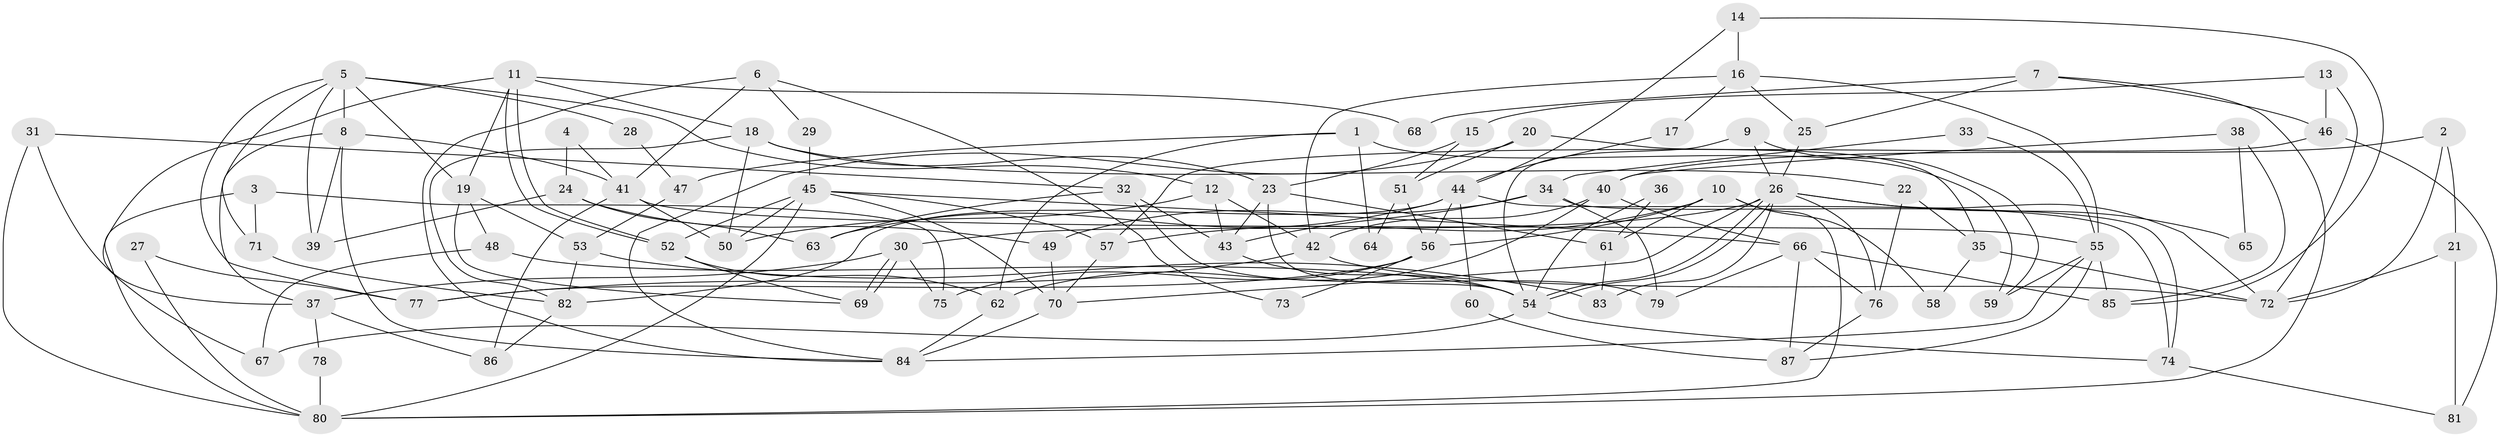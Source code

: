 // Generated by graph-tools (version 1.1) at 2025/36/03/09/25 02:36:21]
// undirected, 87 vertices, 174 edges
graph export_dot {
graph [start="1"]
  node [color=gray90,style=filled];
  1;
  2;
  3;
  4;
  5;
  6;
  7;
  8;
  9;
  10;
  11;
  12;
  13;
  14;
  15;
  16;
  17;
  18;
  19;
  20;
  21;
  22;
  23;
  24;
  25;
  26;
  27;
  28;
  29;
  30;
  31;
  32;
  33;
  34;
  35;
  36;
  37;
  38;
  39;
  40;
  41;
  42;
  43;
  44;
  45;
  46;
  47;
  48;
  49;
  50;
  51;
  52;
  53;
  54;
  55;
  56;
  57;
  58;
  59;
  60;
  61;
  62;
  63;
  64;
  65;
  66;
  67;
  68;
  69;
  70;
  71;
  72;
  73;
  74;
  75;
  76;
  77;
  78;
  79;
  80;
  81;
  82;
  83;
  84;
  85;
  86;
  87;
  1 -- 62;
  1 -- 59;
  1 -- 47;
  1 -- 64;
  2 -- 40;
  2 -- 72;
  2 -- 21;
  3 -- 80;
  3 -- 75;
  3 -- 71;
  4 -- 41;
  4 -- 24;
  5 -- 12;
  5 -- 71;
  5 -- 8;
  5 -- 19;
  5 -- 28;
  5 -- 39;
  5 -- 77;
  6 -- 84;
  6 -- 41;
  6 -- 29;
  6 -- 73;
  7 -- 80;
  7 -- 25;
  7 -- 46;
  7 -- 68;
  8 -- 41;
  8 -- 37;
  8 -- 39;
  8 -- 84;
  9 -- 54;
  9 -- 26;
  9 -- 59;
  10 -- 61;
  10 -- 56;
  10 -- 57;
  10 -- 58;
  10 -- 80;
  11 -- 52;
  11 -- 52;
  11 -- 19;
  11 -- 18;
  11 -- 37;
  11 -- 68;
  12 -- 43;
  12 -- 42;
  12 -- 50;
  13 -- 46;
  13 -- 72;
  13 -- 15;
  14 -- 85;
  14 -- 44;
  14 -- 16;
  15 -- 23;
  15 -- 51;
  16 -- 55;
  16 -- 17;
  16 -- 25;
  16 -- 42;
  17 -- 44;
  18 -- 50;
  18 -- 22;
  18 -- 23;
  18 -- 82;
  19 -- 69;
  19 -- 48;
  19 -- 53;
  20 -- 51;
  20 -- 84;
  20 -- 35;
  21 -- 72;
  21 -- 81;
  22 -- 35;
  22 -- 76;
  23 -- 54;
  23 -- 43;
  23 -- 61;
  24 -- 49;
  24 -- 39;
  24 -- 63;
  25 -- 26;
  26 -- 30;
  26 -- 54;
  26 -- 54;
  26 -- 65;
  26 -- 70;
  26 -- 72;
  26 -- 76;
  26 -- 83;
  27 -- 77;
  27 -- 80;
  28 -- 47;
  29 -- 45;
  30 -- 37;
  30 -- 69;
  30 -- 69;
  30 -- 75;
  31 -- 67;
  31 -- 80;
  31 -- 32;
  32 -- 43;
  32 -- 63;
  32 -- 79;
  33 -- 34;
  33 -- 55;
  34 -- 79;
  34 -- 74;
  34 -- 43;
  34 -- 49;
  35 -- 72;
  35 -- 58;
  36 -- 61;
  36 -- 54;
  37 -- 78;
  37 -- 86;
  38 -- 40;
  38 -- 85;
  38 -- 65;
  40 -- 66;
  40 -- 62;
  40 -- 42;
  41 -- 86;
  41 -- 50;
  41 -- 55;
  42 -- 72;
  42 -- 77;
  43 -- 54;
  44 -- 63;
  44 -- 74;
  44 -- 56;
  44 -- 60;
  44 -- 82;
  45 -- 70;
  45 -- 57;
  45 -- 50;
  45 -- 52;
  45 -- 66;
  45 -- 80;
  46 -- 57;
  46 -- 81;
  47 -- 53;
  48 -- 54;
  48 -- 67;
  49 -- 70;
  51 -- 56;
  51 -- 64;
  52 -- 62;
  52 -- 69;
  53 -- 82;
  53 -- 83;
  54 -- 67;
  54 -- 74;
  55 -- 87;
  55 -- 59;
  55 -- 84;
  55 -- 85;
  56 -- 77;
  56 -- 73;
  56 -- 75;
  57 -- 70;
  60 -- 87;
  61 -- 83;
  62 -- 84;
  66 -- 76;
  66 -- 79;
  66 -- 85;
  66 -- 87;
  70 -- 84;
  71 -- 82;
  74 -- 81;
  76 -- 87;
  78 -- 80;
  82 -- 86;
}
